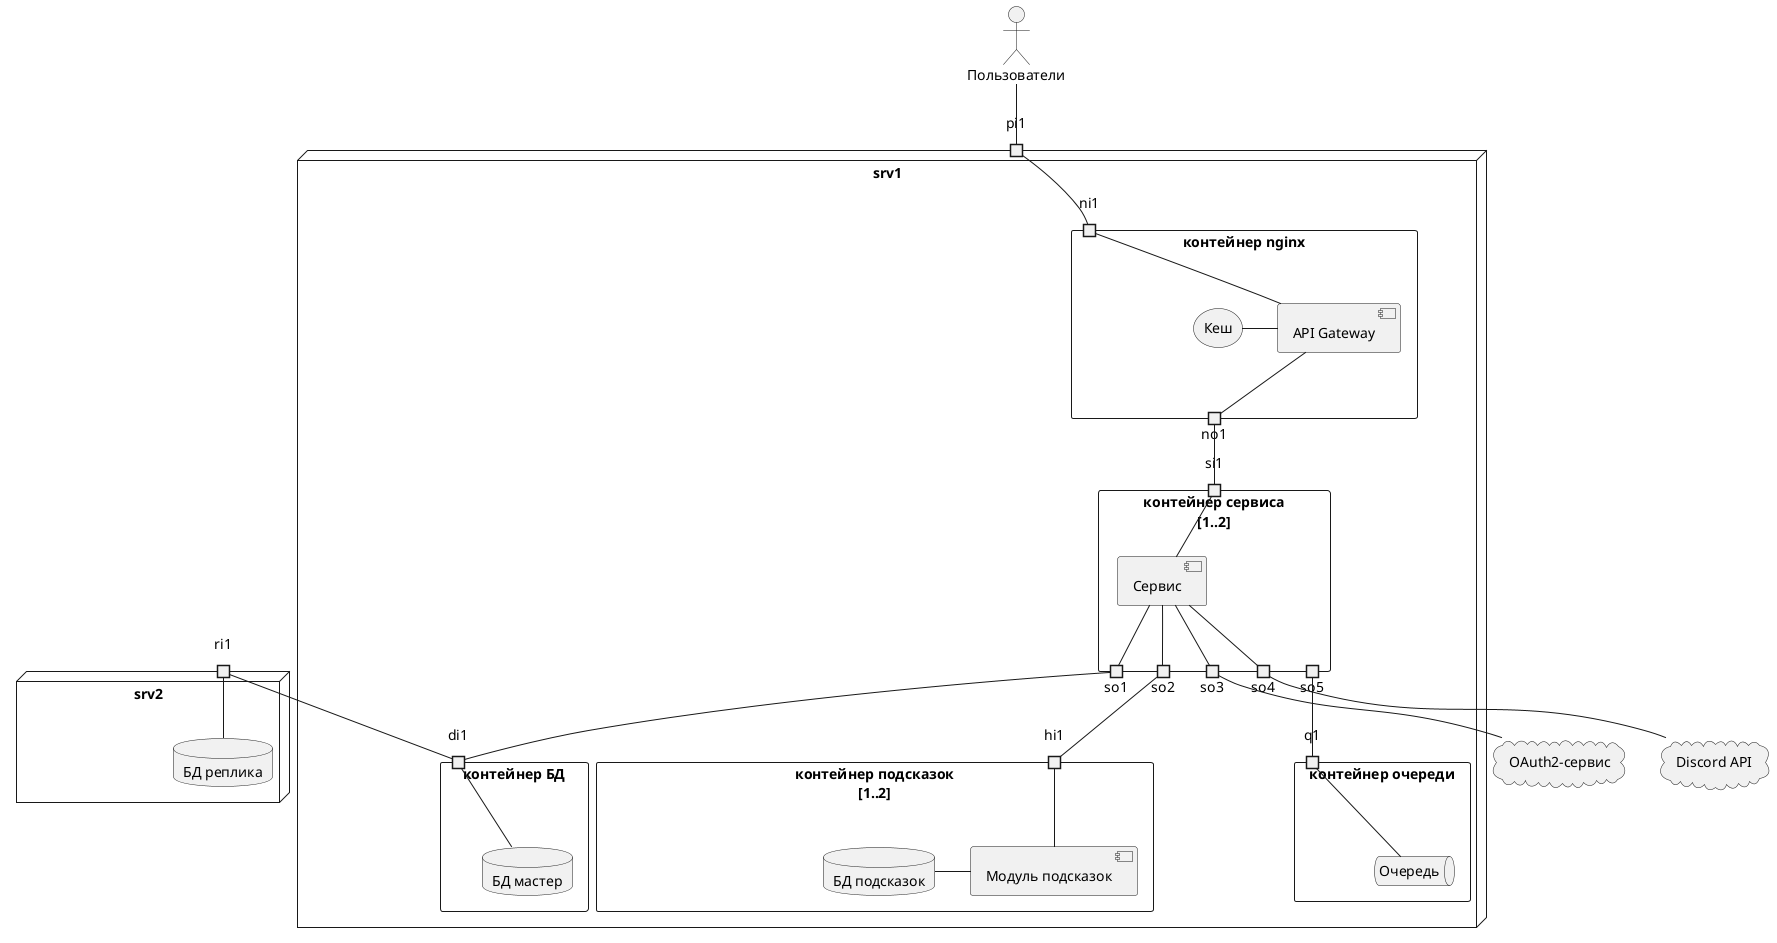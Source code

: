 @startuml
actor "Пользователи" as users

node "srv1" {
    portin pi1

    rectangle "контейнер nginx" {
        portin ni1
        portout no1
        component "API Gateway" as gateway
        storage "Кеш" as cache
        ni1-gateway
        gateway-no1
        gateway-le-cache
    }
    rectangle "контейнер сервиса\n[1..2]" {
        portin si1
        component "Сервис" as service
        portout so1
        portout so2
        portout so3
        portout so4
        portout so5
        si1-service
        service-so1
        service-so2
        service-so3
        service-so4
    }
    rectangle "контейнер БД" {
        portin di1
        database "БД мастер" as db
        di1-db
    }

    rectangle "контейнер очереди" {
            port q1
            queue "Очередь" as coreQueue
            q1 - coreQueue
        }

    rectangle "контейнер подсказок\n[1..2]" {
        portin hi1
        component "Модуль подсказок" as hint
        database "БД подсказок" as hintDb
        hi1-hint
        hintDb-hint
    }
    pi1--ni1
    no1--si1
    so1--di1
    so2--hi1
    so5--q1
}
cloud "OAuth2-сервис" as oauth2
cloud "Discord API" as discord

node "srv2" {
    portin ri1
    database "БД реплика" as replica
    ri1-replica
}
users--pi1
so3--oauth2
so4--discord
ri1--di1
@enduml
